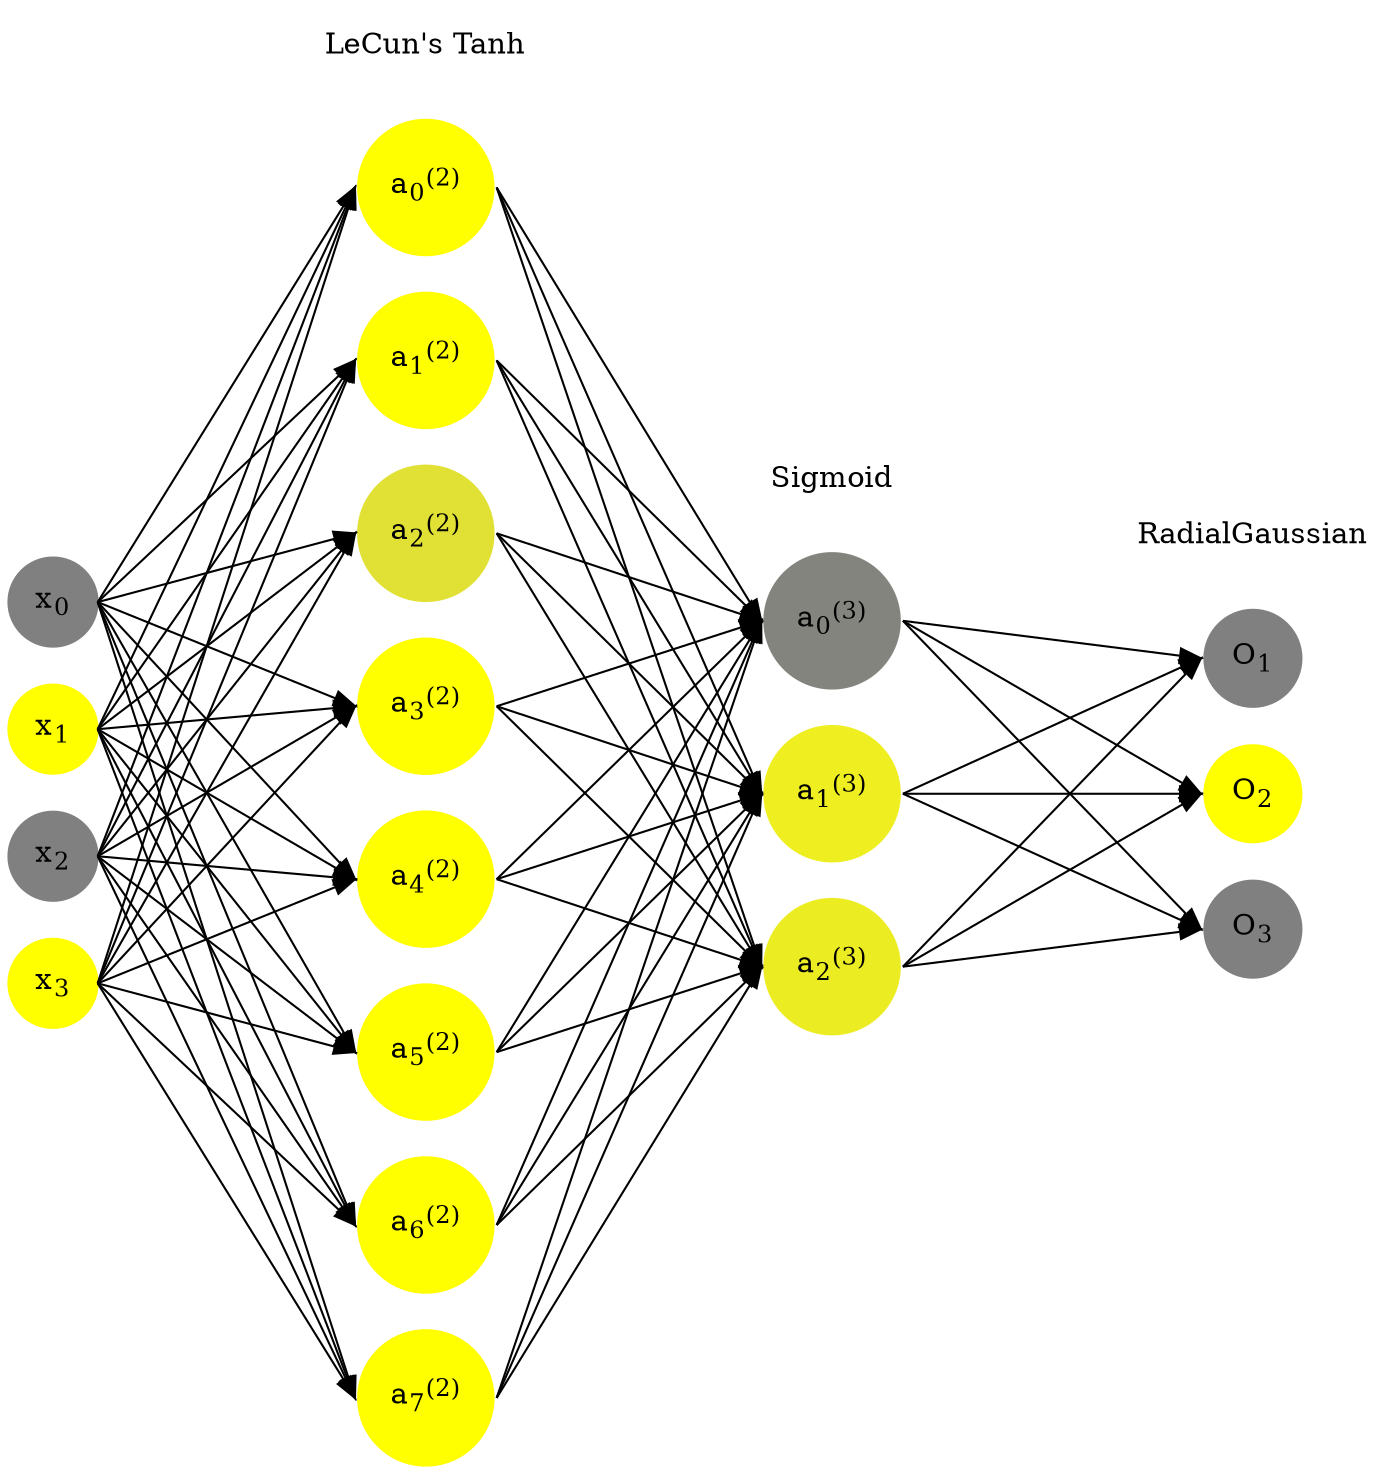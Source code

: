 digraph G {
	rankdir = LR;
	splines=false;
	edge[style=invis];
	ranksep= 1.4;
	{
	node [shape=circle, color="0.1667, 0.0, 0.5", style=filled, fillcolor="0.1667, 0.0, 0.5"];
	x0 [label=<x<sub>0</sub>>];
	}
	{
	node [shape=circle, color="0.1667, 1.0, 1.0", style=filled, fillcolor="0.1667, 1.0, 1.0"];
	x1 [label=<x<sub>1</sub>>];
	}
	{
	node [shape=circle, color="0.1667, 0.0, 0.5", style=filled, fillcolor="0.1667, 0.0, 0.5"];
	x2 [label=<x<sub>2</sub>>];
	}
	{
	node [shape=circle, color="0.1667, 1.0, 1.0", style=filled, fillcolor="0.1667, 1.0, 1.0"];
	x3 [label=<x<sub>3</sub>>];
	}
	{
	node [shape=circle, color="0.1667, 1.326256, 1.163128", style=filled, fillcolor="0.1667, 1.326256, 1.163128"];
	a02 [label=<a<sub>0</sub><sup>(2)</sup>>];
	}
	{
	node [shape=circle, color="0.1667, 1.690029, 1.345015", style=filled, fillcolor="0.1667, 1.690029, 1.345015"];
	a12 [label=<a<sub>1</sub><sup>(2)</sup>>];
	}
	{
	node [shape=circle, color="0.1667, 0.763106, 0.881553", style=filled, fillcolor="0.1667, 0.763106, 0.881553"];
	a22 [label=<a<sub>2</sub><sup>(2)</sup>>];
	}
	{
	node [shape=circle, color="0.1667, 1.595330, 1.297665", style=filled, fillcolor="0.1667, 1.595330, 1.297665"];
	a32 [label=<a<sub>3</sub><sup>(2)</sup>>];
	}
	{
	node [shape=circle, color="0.1667, 1.151749, 1.075875", style=filled, fillcolor="0.1667, 1.151749, 1.075875"];
	a42 [label=<a<sub>4</sub><sup>(2)</sup>>];
	}
	{
	node [shape=circle, color="0.1667, 1.029871, 1.014936", style=filled, fillcolor="0.1667, 1.029871, 1.014936"];
	a52 [label=<a<sub>5</sub><sup>(2)</sup>>];
	}
	{
	node [shape=circle, color="0.1667, 1.056437, 1.028218", style=filled, fillcolor="0.1667, 1.056437, 1.028218"];
	a62 [label=<a<sub>6</sub><sup>(2)</sup>>];
	}
	{
	node [shape=circle, color="0.1667, 1.209052, 1.104526", style=filled, fillcolor="0.1667, 1.209052, 1.104526"];
	a72 [label=<a<sub>7</sub><sup>(2)</sup>>];
	}
	{
	node [shape=circle, color="0.1667, 0.038755, 0.519378", style=filled, fillcolor="0.1667, 0.038755, 0.519378"];
	a03 [label=<a<sub>0</sub><sup>(3)</sup>>];
	}
	{
	node [shape=circle, color="0.1667, 0.859868, 0.929934", style=filled, fillcolor="0.1667, 0.859868, 0.929934"];
	a13 [label=<a<sub>1</sub><sup>(3)</sup>>];
	}
	{
	node [shape=circle, color="0.1667, 0.851394, 0.925697", style=filled, fillcolor="0.1667, 0.851394, 0.925697"];
	a23 [label=<a<sub>2</sub><sup>(3)</sup>>];
	}
	{
	node [shape=circle, color="0.1667, 0.0, 0.5", style=filled, fillcolor="0.1667, 0.0, 0.5"];
	O1 [label=<O<sub>1</sub>>];
	}
	{
	node [shape=circle, color="0.1667, 1.0, 1.0", style=filled, fillcolor="0.1667, 1.0, 1.0"];
	O2 [label=<O<sub>2</sub>>];
	}
	{
	node [shape=circle, color="0.1667, 0.0, 0.5", style=filled, fillcolor="0.1667, 0.0, 0.5"];
	O3 [label=<O<sub>3</sub>>];
	}
	{
	rank=same;
	x0->x1->x2->x3;
	}
	{
	rank=same;
	a02->a12->a22->a32->a42->a52->a62->a72;
	}
	{
	rank=same;
	a03->a13->a23;
	}
	{
	rank=same;
	O1->O2->O3;
	}
	l1 [shape=plaintext,label="LeCun's Tanh"];
	l1->a02;
	{rank=same; l1;a02};
	l2 [shape=plaintext,label="Sigmoid"];
	l2->a03;
	{rank=same; l2;a03};
	l3 [shape=plaintext,label="RadialGaussian"];
	l3->O1;
	{rank=same; l3;O1};
edge[style=solid, tailport=e, headport=w];
	{x0;x1;x2;x3} -> {a02;a12;a22;a32;a42;a52;a62;a72};
	{a02;a12;a22;a32;a42;a52;a62;a72} -> {a03;a13;a23};
	{a03;a13;a23} -> {O1,O2,O3};
}